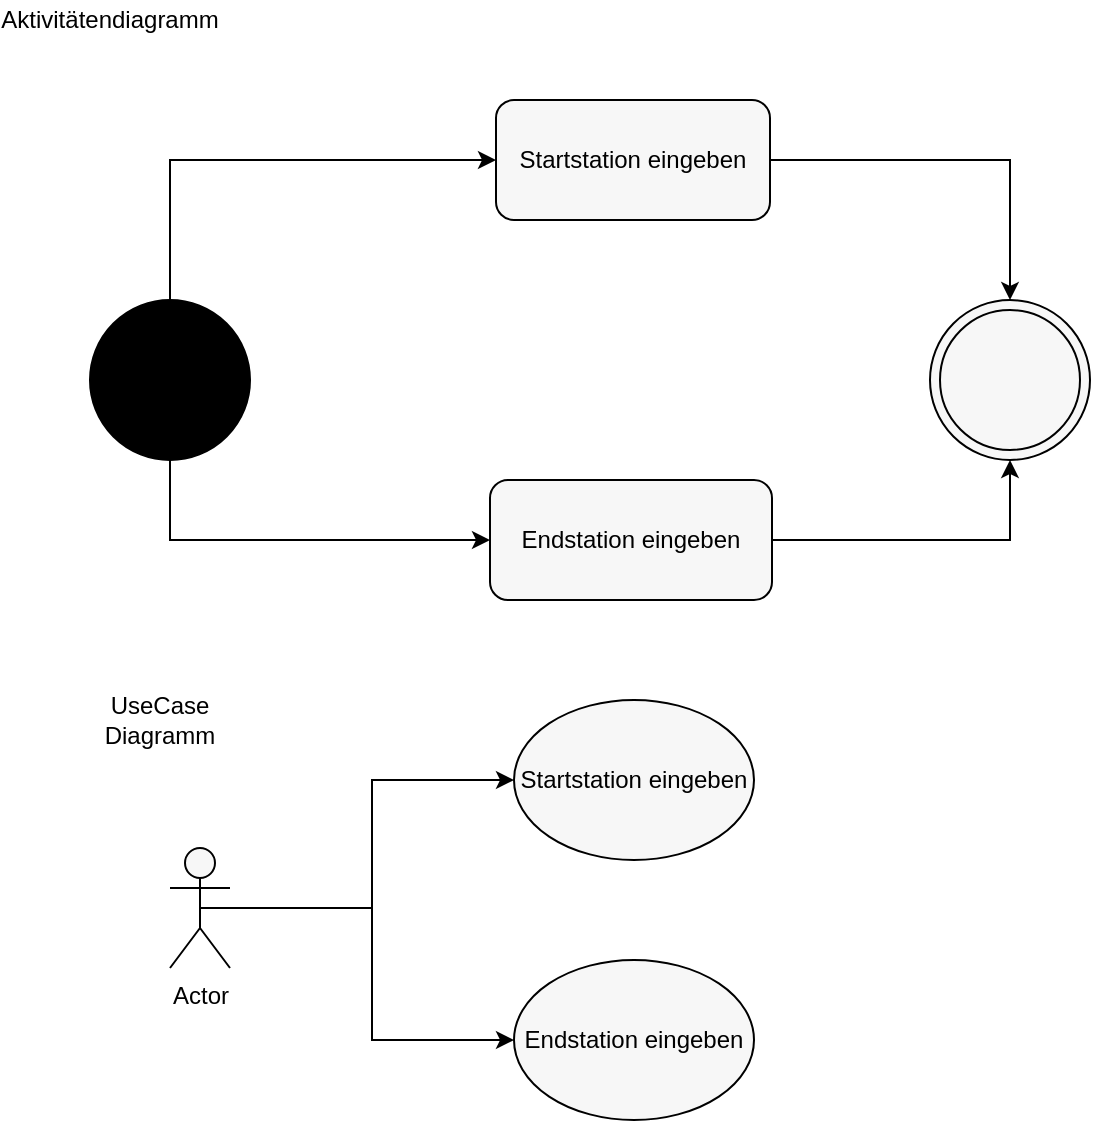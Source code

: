 <mxfile version="10.6.5" type="device"><diagram id="Vwb7k_yCFx1ttq36EtE8" name="Page-1"><mxGraphModel dx="1394" dy="747" grid="1" gridSize="10" guides="1" tooltips="1" connect="1" arrows="1" fold="1" page="1" pageScale="1" pageWidth="827" pageHeight="1169" math="0" shadow="0"><root><mxCell id="0"/><mxCell id="1" parent="0"/><mxCell id="a9HwaZDXsyvPNvcZ6QFx-6" style="edgeStyle=orthogonalEdgeStyle;rounded=0;orthogonalLoop=1;jettySize=auto;html=1;exitX=0.5;exitY=0;exitDx=0;exitDy=0;entryX=0;entryY=0.5;entryDx=0;entryDy=0;" edge="1" parent="1" source="a9HwaZDXsyvPNvcZ6QFx-1" target="a9HwaZDXsyvPNvcZ6QFx-4"><mxGeometry relative="1" as="geometry"/></mxCell><mxCell id="a9HwaZDXsyvPNvcZ6QFx-8" style="edgeStyle=orthogonalEdgeStyle;rounded=0;orthogonalLoop=1;jettySize=auto;html=1;exitX=0.5;exitY=1;exitDx=0;exitDy=0;entryX=0;entryY=0.5;entryDx=0;entryDy=0;" edge="1" parent="1" source="a9HwaZDXsyvPNvcZ6QFx-1" target="a9HwaZDXsyvPNvcZ6QFx-5"><mxGeometry relative="1" as="geometry"/></mxCell><mxCell id="a9HwaZDXsyvPNvcZ6QFx-1" value="" style="ellipse;whiteSpace=wrap;html=1;aspect=fixed;fillColor=#000000;" vertex="1" parent="1"><mxGeometry x="90" y="280" width="80" height="80" as="geometry"/></mxCell><mxCell id="a9HwaZDXsyvPNvcZ6QFx-2" value="" style="ellipse;whiteSpace=wrap;html=1;aspect=fixed;fillColor=#F7F7F7;" vertex="1" parent="1"><mxGeometry x="510" y="280" width="80" height="80" as="geometry"/></mxCell><mxCell id="a9HwaZDXsyvPNvcZ6QFx-3" value="" style="ellipse;whiteSpace=wrap;html=1;aspect=fixed;fillColor=#F7F7F7;" vertex="1" parent="1"><mxGeometry x="515" y="285" width="70" height="70" as="geometry"/></mxCell><mxCell id="a9HwaZDXsyvPNvcZ6QFx-7" style="edgeStyle=orthogonalEdgeStyle;rounded=0;orthogonalLoop=1;jettySize=auto;html=1;exitX=1;exitY=0.5;exitDx=0;exitDy=0;entryX=0.5;entryY=0;entryDx=0;entryDy=0;" edge="1" parent="1" source="a9HwaZDXsyvPNvcZ6QFx-4" target="a9HwaZDXsyvPNvcZ6QFx-2"><mxGeometry relative="1" as="geometry"/></mxCell><mxCell id="a9HwaZDXsyvPNvcZ6QFx-4" value="Startstation eingeben" style="rounded=1;whiteSpace=wrap;html=1;fillColor=#F7F7F7;" vertex="1" parent="1"><mxGeometry x="293" y="180" width="137" height="60" as="geometry"/></mxCell><mxCell id="a9HwaZDXsyvPNvcZ6QFx-9" style="edgeStyle=orthogonalEdgeStyle;rounded=0;orthogonalLoop=1;jettySize=auto;html=1;exitX=1;exitY=0.5;exitDx=0;exitDy=0;entryX=0.5;entryY=1;entryDx=0;entryDy=0;" edge="1" parent="1" source="a9HwaZDXsyvPNvcZ6QFx-5" target="a9HwaZDXsyvPNvcZ6QFx-2"><mxGeometry relative="1" as="geometry"/></mxCell><mxCell id="a9HwaZDXsyvPNvcZ6QFx-5" value="Endstation eingeben&lt;br&gt;" style="rounded=1;whiteSpace=wrap;html=1;fillColor=#F7F7F7;" vertex="1" parent="1"><mxGeometry x="290" y="370" width="141" height="60" as="geometry"/></mxCell><mxCell id="a9HwaZDXsyvPNvcZ6QFx-10" value="Aktivitätendiagramm" style="text;html=1;strokeColor=none;fillColor=none;align=center;verticalAlign=middle;whiteSpace=wrap;rounded=0;" vertex="1" parent="1"><mxGeometry x="80" y="130" width="40" height="20" as="geometry"/></mxCell><mxCell id="a9HwaZDXsyvPNvcZ6QFx-15" style="edgeStyle=orthogonalEdgeStyle;rounded=0;orthogonalLoop=1;jettySize=auto;html=1;exitX=0.5;exitY=0.5;exitDx=0;exitDy=0;exitPerimeter=0;" edge="1" parent="1" source="a9HwaZDXsyvPNvcZ6QFx-11" target="a9HwaZDXsyvPNvcZ6QFx-12"><mxGeometry relative="1" as="geometry"><Array as="points"><mxPoint x="231" y="584"/><mxPoint x="231" y="520"/></Array></mxGeometry></mxCell><mxCell id="a9HwaZDXsyvPNvcZ6QFx-18" style="edgeStyle=orthogonalEdgeStyle;rounded=0;orthogonalLoop=1;jettySize=auto;html=1;exitX=0.5;exitY=0.5;exitDx=0;exitDy=0;exitPerimeter=0;entryX=0;entryY=0.5;entryDx=0;entryDy=0;" edge="1" parent="1" source="a9HwaZDXsyvPNvcZ6QFx-11" target="a9HwaZDXsyvPNvcZ6QFx-13"><mxGeometry relative="1" as="geometry"/></mxCell><mxCell id="a9HwaZDXsyvPNvcZ6QFx-11" value="Actor" style="shape=umlActor;verticalLabelPosition=bottom;labelBackgroundColor=#ffffff;verticalAlign=top;html=1;outlineConnect=0;fillColor=#F7F7F7;" vertex="1" parent="1"><mxGeometry x="130" y="554" width="30" height="60" as="geometry"/></mxCell><mxCell id="a9HwaZDXsyvPNvcZ6QFx-12" value="Startstation eingeben" style="ellipse;whiteSpace=wrap;html=1;fillColor=#F7F7F7;" vertex="1" parent="1"><mxGeometry x="302" y="480" width="120" height="80" as="geometry"/></mxCell><mxCell id="a9HwaZDXsyvPNvcZ6QFx-13" value="Endstation eingeben" style="ellipse;whiteSpace=wrap;html=1;fillColor=#F7F7F7;" vertex="1" parent="1"><mxGeometry x="302" y="610" width="120" height="80" as="geometry"/></mxCell><mxCell id="a9HwaZDXsyvPNvcZ6QFx-17" value="UseCase Diagramm&lt;br&gt;" style="text;html=1;strokeColor=none;fillColor=none;align=center;verticalAlign=middle;whiteSpace=wrap;rounded=0;" vertex="1" parent="1"><mxGeometry x="105" y="480" width="40" height="20" as="geometry"/></mxCell></root></mxGraphModel></diagram></mxfile>